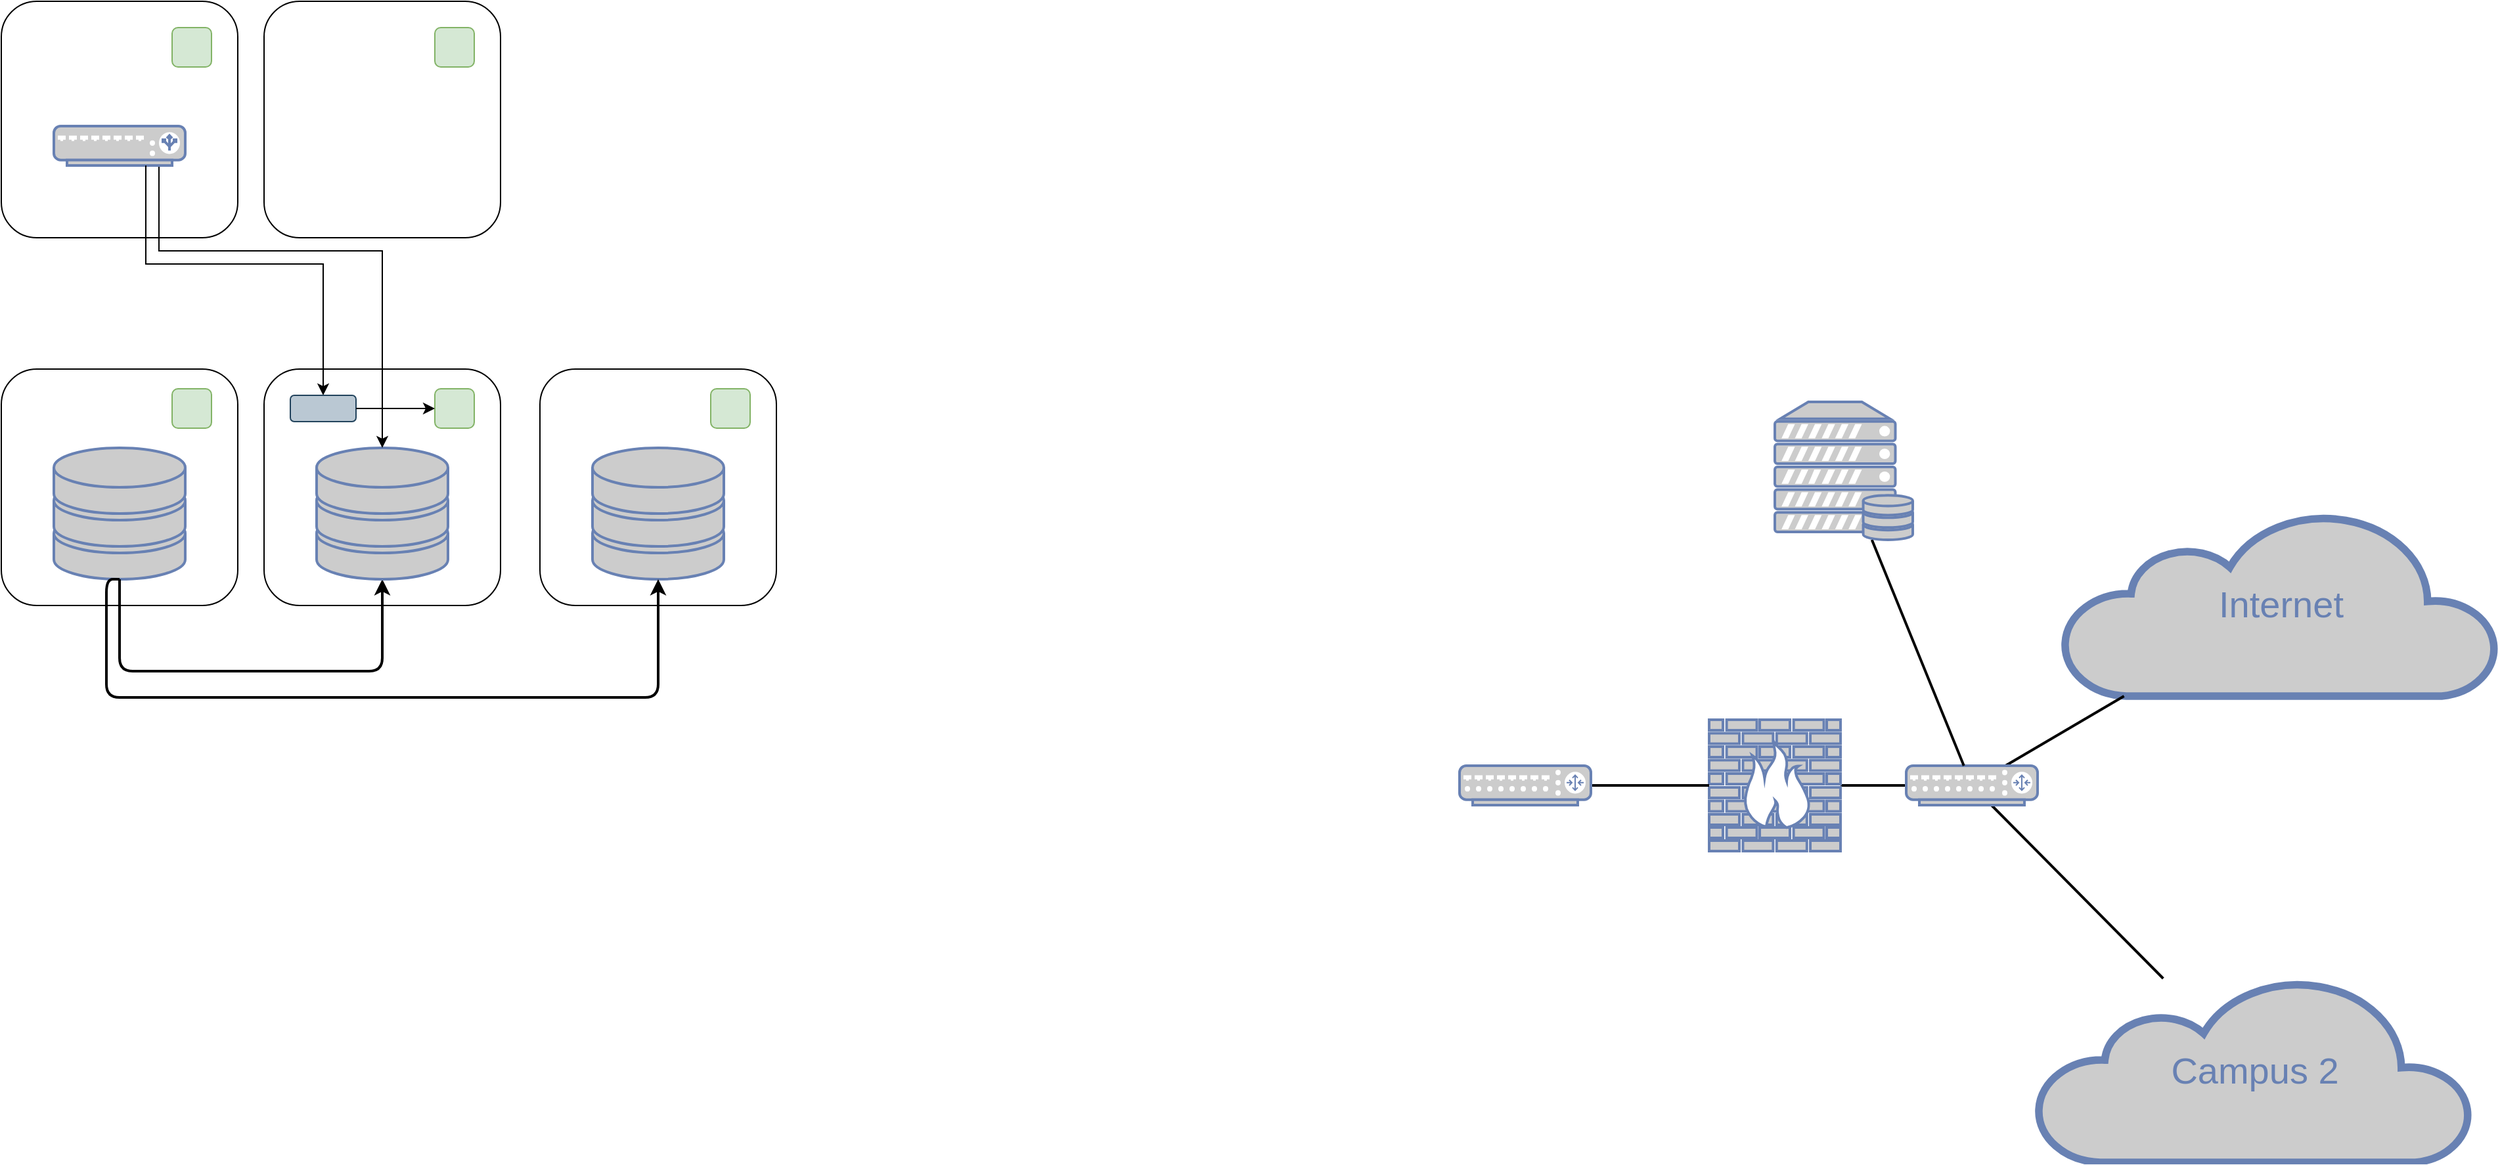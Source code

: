 <mxfile version="13.2.1" type="github">
  <diagram name="Page-1" id="bfe91b75-5d2c-26a0-9c1d-138518896778">
    <mxGraphModel dx="184" dy="115" grid="1" gridSize="10" guides="1" tooltips="1" connect="1" arrows="1" fold="1" page="1" pageScale="1" pageWidth="1100" pageHeight="850" background="#ffffff" math="0" shadow="0">
      <root>
        <mxCell id="0" />
        <mxCell id="1" parent="0" />
        <mxCell id="Ll7NFRcKtgWp0UhdgGWS-8" value="" style="rounded=1;whiteSpace=wrap;html=1;" vertex="1" parent="1">
          <mxGeometry x="190" y="300" width="180" height="180" as="geometry" />
        </mxCell>
        <mxCell id="Ll7NFRcKtgWp0UhdgGWS-7" value="" style="rounded=1;whiteSpace=wrap;html=1;" vertex="1" parent="1">
          <mxGeometry x="600" y="580" width="180" height="180" as="geometry" />
        </mxCell>
        <mxCell id="Ll7NFRcKtgWp0UhdgGWS-6" value="" style="rounded=1;whiteSpace=wrap;html=1;" vertex="1" parent="1">
          <mxGeometry x="390" y="580" width="180" height="180" as="geometry" />
        </mxCell>
        <mxCell id="Ll7NFRcKtgWp0UhdgGWS-5" value="" style="rounded=1;whiteSpace=wrap;html=1;" vertex="1" parent="1">
          <mxGeometry x="190" y="580" width="180" height="180" as="geometry" />
        </mxCell>
        <mxCell id="7c3789c024ecab99-55" style="edgeStyle=none;html=1;labelBackgroundColor=none;endArrow=none;endFill=0;strokeWidth=2;fontFamily=Verdana;fontSize=28;fontColor=#6881B3;" parent="1" source="7c3789c024ecab99-8" target="7c3789c024ecab99-54" edge="1">
          <mxGeometry relative="1" as="geometry">
            <mxPoint x="1660" y="837.0" as="targetPoint" />
          </mxGeometry>
        </mxCell>
        <mxCell id="7c3789c024ecab99-8" value="" style="fontColor=#0066CC;verticalAlign=top;verticalLabelPosition=bottom;labelPosition=center;align=center;html=1;fillColor=#CCCCCC;strokeColor=#6881B3;gradientColor=none;gradientDirection=north;strokeWidth=2;shape=mxgraph.networks.firewall;rounded=0;shadow=0;comic=0;" parent="1" vertex="1">
          <mxGeometry x="1490" y="847" width="100" height="100" as="geometry" />
        </mxCell>
        <mxCell id="7c3789c024ecab99-52" style="edgeStyle=none;html=1;labelBackgroundColor=none;endArrow=none;endFill=0;strokeWidth=2;fontFamily=Verdana;fontSize=15;fontColor=#036897;" parent="1" source="7c3789c024ecab99-10" target="7c3789c024ecab99-8" edge="1">
          <mxGeometry relative="1" as="geometry">
            <mxPoint x="1550.0" y="917" as="targetPoint" />
          </mxGeometry>
        </mxCell>
        <mxCell id="7c3789c024ecab99-10" value="" style="fontColor=#0066CC;verticalAlign=top;verticalLabelPosition=bottom;labelPosition=center;align=center;html=1;fillColor=#CCCCCC;strokeColor=#6881B3;gradientColor=none;gradientDirection=north;strokeWidth=2;shape=mxgraph.networks.router;rounded=0;shadow=0;comic=0;" parent="1" vertex="1">
          <mxGeometry x="1300" y="882" width="100" height="30" as="geometry" />
        </mxCell>
        <mxCell id="7c3789c024ecab99-53" value="Internet" style="html=1;fillColor=#CCCCCC;strokeColor=#6881B3;gradientColor=none;gradientDirection=north;strokeWidth=2;shape=mxgraph.networks.cloud;fontColor=#6881B3;rounded=0;shadow=0;comic=0;align=center;fontSize=28;" parent="1" vertex="1">
          <mxGeometry x="1760" y="689" width="330" height="140" as="geometry" />
        </mxCell>
        <mxCell id="7c3789c024ecab99-56" style="edgeStyle=none;html=1;labelBackgroundColor=none;endArrow=none;endFill=0;strokeWidth=2;fontFamily=Verdana;fontSize=28;fontColor=#6881B3;" parent="1" source="7c3789c024ecab99-54" target="7c3789c024ecab99-53" edge="1">
          <mxGeometry relative="1" as="geometry" />
        </mxCell>
        <mxCell id="7c3789c024ecab99-77" style="edgeStyle=none;html=1;labelBackgroundColor=none;endArrow=none;endFill=0;strokeWidth=2;fontFamily=Verdana;fontSize=28;fontColor=#6881B3;" parent="1" source="7c3789c024ecab99-54" target="7c3789c024ecab99-76" edge="1">
          <mxGeometry relative="1" as="geometry" />
        </mxCell>
        <mxCell id="7c3789c024ecab99-54" value="" style="fontColor=#0066CC;verticalAlign=top;verticalLabelPosition=bottom;labelPosition=center;align=center;html=1;fillColor=#CCCCCC;strokeColor=#6881B3;gradientColor=none;gradientDirection=north;strokeWidth=2;shape=mxgraph.networks.router;rounded=0;shadow=0;comic=0;" parent="1" vertex="1">
          <mxGeometry x="1640" y="882" width="100" height="30" as="geometry" />
        </mxCell>
        <mxCell id="7c3789c024ecab99-57" value="" style="fontColor=#0066CC;verticalAlign=top;verticalLabelPosition=bottom;labelPosition=center;align=center;html=1;fillColor=#CCCCCC;strokeColor=#6881B3;gradientColor=none;gradientDirection=north;strokeWidth=2;shape=mxgraph.networks.storage;rounded=0;shadow=0;comic=0;" parent="1" vertex="1">
          <mxGeometry x="230" y="640" width="100" height="100" as="geometry" />
        </mxCell>
        <mxCell id="7c3789c024ecab99-59" style="edgeStyle=none;html=1;labelBackgroundColor=none;endArrow=none;endFill=0;strokeWidth=2;fontFamily=Verdana;fontSize=28;fontColor=#6881B3;" parent="1" source="7c3789c024ecab99-58" target="7c3789c024ecab99-54" edge="1">
          <mxGeometry relative="1" as="geometry">
            <mxPoint x="1570" y="827" as="targetPoint" />
          </mxGeometry>
        </mxCell>
        <mxCell id="7c3789c024ecab99-58" value="" style="fontColor=#0066CC;verticalAlign=top;verticalLabelPosition=bottom;labelPosition=center;align=center;html=1;fillColor=#CCCCCC;strokeColor=#6881B3;gradientColor=none;gradientDirection=north;strokeWidth=2;shape=mxgraph.networks.server_storage;rounded=0;shadow=0;comic=0;" parent="1" vertex="1">
          <mxGeometry x="1540" y="605" width="105" height="105" as="geometry" />
        </mxCell>
        <mxCell id="7c3789c024ecab99-75" style="edgeStyle=orthogonalEdgeStyle;html=1;labelBackgroundColor=none;endArrow=classic;endFill=1;strokeWidth=2;fontFamily=Verdana;fontSize=28;fontColor=#6881B3;entryX=0.5;entryY=1;entryDx=0;entryDy=0;entryPerimeter=0;exitX=0.5;exitY=1;exitDx=0;exitDy=0;exitPerimeter=0;" parent="1" source="7c3789c024ecab99-57" target="Ll7NFRcKtgWp0UhdgGWS-1" edge="1">
          <mxGeometry relative="1" as="geometry">
            <mxPoint x="1240" y="760" as="targetPoint" />
            <Array as="points">
              <mxPoint x="280" y="810" />
              <mxPoint x="480" y="810" />
            </Array>
            <mxPoint x="770" y="1552" as="sourcePoint" />
          </mxGeometry>
        </mxCell>
        <mxCell id="7c3789c024ecab99-76" value="Campus 2" style="html=1;fillColor=#CCCCCC;strokeColor=#6881B3;gradientColor=none;gradientDirection=north;strokeWidth=2;shape=mxgraph.networks.cloud;fontColor=#6881B3;rounded=0;shadow=0;comic=0;align=center;fontSize=28;" parent="1" vertex="1">
          <mxGeometry x="1740" y="1044" width="330" height="140" as="geometry" />
        </mxCell>
        <mxCell id="Ll7NFRcKtgWp0UhdgGWS-1" value="" style="fontColor=#0066CC;verticalAlign=top;verticalLabelPosition=bottom;labelPosition=center;align=center;html=1;fillColor=#CCCCCC;strokeColor=#6881B3;gradientColor=none;gradientDirection=north;strokeWidth=2;shape=mxgraph.networks.storage;rounded=0;shadow=0;comic=0;" vertex="1" parent="1">
          <mxGeometry x="430" y="640" width="100" height="100" as="geometry" />
        </mxCell>
        <mxCell id="Ll7NFRcKtgWp0UhdgGWS-2" value="" style="fontColor=#0066CC;verticalAlign=top;verticalLabelPosition=bottom;labelPosition=center;align=center;html=1;fillColor=#CCCCCC;strokeColor=#6881B3;gradientColor=none;gradientDirection=north;strokeWidth=2;shape=mxgraph.networks.storage;rounded=0;shadow=0;comic=0;" vertex="1" parent="1">
          <mxGeometry x="640" y="640" width="100" height="100" as="geometry" />
        </mxCell>
        <mxCell id="Ll7NFRcKtgWp0UhdgGWS-3" style="edgeStyle=orthogonalEdgeStyle;html=1;labelBackgroundColor=none;endArrow=classic;endFill=1;strokeWidth=2;fontFamily=Verdana;fontSize=28;fontColor=#6881B3;entryX=0.5;entryY=1;entryDx=0;entryDy=0;entryPerimeter=0;exitX=0.5;exitY=1;exitDx=0;exitDy=0;exitPerimeter=0;startArrow=none;startFill=0;" edge="1" parent="1" source="7c3789c024ecab99-57" target="Ll7NFRcKtgWp0UhdgGWS-2">
          <mxGeometry relative="1" as="geometry">
            <mxPoint x="490" y="750" as="targetPoint" />
            <Array as="points">
              <mxPoint x="270" y="740" />
              <mxPoint x="270" y="830" />
              <mxPoint x="690" y="830" />
            </Array>
            <mxPoint x="290" y="750" as="sourcePoint" />
          </mxGeometry>
        </mxCell>
        <mxCell id="Ll7NFRcKtgWp0UhdgGWS-11" value="" style="edgeStyle=orthogonalEdgeStyle;rounded=0;orthogonalLoop=1;jettySize=auto;html=1;startArrow=none;startFill=0;endArrow=classic;endFill=1;entryX=0.5;entryY=0;entryDx=0;entryDy=0;entryPerimeter=0;" edge="1" parent="1" source="Ll7NFRcKtgWp0UhdgGWS-4" target="Ll7NFRcKtgWp0UhdgGWS-1">
          <mxGeometry relative="1" as="geometry">
            <mxPoint x="280.0" y="440" as="targetPoint" />
            <Array as="points">
              <mxPoint x="310" y="490" />
              <mxPoint x="480" y="490" />
            </Array>
          </mxGeometry>
        </mxCell>
        <mxCell id="Ll7NFRcKtgWp0UhdgGWS-4" value="" style="fontColor=#0066CC;verticalAlign=top;verticalLabelPosition=bottom;labelPosition=center;align=center;html=1;outlineConnect=0;fillColor=#CCCCCC;strokeColor=#6881B3;gradientColor=none;gradientDirection=north;strokeWidth=2;shape=mxgraph.networks.load_balancer;" vertex="1" parent="1">
          <mxGeometry x="230" y="395" width="100" height="30" as="geometry" />
        </mxCell>
        <mxCell id="Ll7NFRcKtgWp0UhdgGWS-12" value="" style="rounded=1;whiteSpace=wrap;html=1;" vertex="1" parent="1">
          <mxGeometry x="390" y="300" width="180" height="180" as="geometry" />
        </mxCell>
        <mxCell id="Ll7NFRcKtgWp0UhdgGWS-14" value="" style="edgeStyle=orthogonalEdgeStyle;rounded=0;orthogonalLoop=1;jettySize=auto;html=1;startArrow=none;startFill=0;endArrow=classic;endFill=1;entryX=0.5;entryY=0;entryDx=0;entryDy=0;" edge="1" parent="1" source="Ll7NFRcKtgWp0UhdgGWS-4" target="Ll7NFRcKtgWp0UhdgGWS-15">
          <mxGeometry relative="1" as="geometry">
            <mxPoint x="290.0" y="370" as="sourcePoint" />
            <mxPoint x="460.0" y="650" as="targetPoint" />
            <Array as="points">
              <mxPoint x="300" y="500" />
              <mxPoint x="435" y="500" />
            </Array>
          </mxGeometry>
        </mxCell>
        <mxCell id="Ll7NFRcKtgWp0UhdgGWS-15" value="" style="rounded=1;whiteSpace=wrap;html=1;fillColor=#bac8d3;strokeColor=#23445d;" vertex="1" parent="1">
          <mxGeometry x="410" y="600" width="50" height="20" as="geometry" />
        </mxCell>
        <mxCell id="Ll7NFRcKtgWp0UhdgGWS-17" value="" style="rounded=1;whiteSpace=wrap;html=1;fillColor=#d5e8d4;strokeColor=#82b366;" vertex="1" parent="1">
          <mxGeometry x="520" y="595" width="30" height="30" as="geometry" />
        </mxCell>
        <mxCell id="Ll7NFRcKtgWp0UhdgGWS-18" value="" style="rounded=1;whiteSpace=wrap;html=1;fillColor=#d5e8d4;strokeColor=#82b366;" vertex="1" parent="1">
          <mxGeometry x="520" y="320" width="30" height="30" as="geometry" />
        </mxCell>
        <mxCell id="Ll7NFRcKtgWp0UhdgGWS-19" value="" style="rounded=1;whiteSpace=wrap;html=1;fillColor=#d5e8d4;strokeColor=#82b366;" vertex="1" parent="1">
          <mxGeometry x="320" y="320" width="30" height="30" as="geometry" />
        </mxCell>
        <mxCell id="Ll7NFRcKtgWp0UhdgGWS-20" value="" style="rounded=1;whiteSpace=wrap;html=1;fillColor=#d5e8d4;strokeColor=#82b366;" vertex="1" parent="1">
          <mxGeometry x="320" y="595" width="30" height="30" as="geometry" />
        </mxCell>
        <mxCell id="Ll7NFRcKtgWp0UhdgGWS-21" value="" style="rounded=1;whiteSpace=wrap;html=1;fillColor=#d5e8d4;strokeColor=#82b366;" vertex="1" parent="1">
          <mxGeometry x="730" y="595" width="30" height="30" as="geometry" />
        </mxCell>
        <mxCell id="Ll7NFRcKtgWp0UhdgGWS-22" value="" style="endArrow=classic;html=1;exitX=1;exitY=0.5;exitDx=0;exitDy=0;entryX=0;entryY=0.5;entryDx=0;entryDy=0;" edge="1" parent="1" source="Ll7NFRcKtgWp0UhdgGWS-15" target="Ll7NFRcKtgWp0UhdgGWS-17">
          <mxGeometry width="50" height="50" relative="1" as="geometry">
            <mxPoint x="470" y="580" as="sourcePoint" />
            <mxPoint x="520" y="530" as="targetPoint" />
          </mxGeometry>
        </mxCell>
      </root>
    </mxGraphModel>
  </diagram>
</mxfile>
